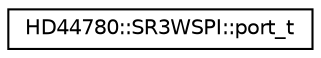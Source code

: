 digraph "Graphical Class Hierarchy"
{
  edge [fontname="Helvetica",fontsize="10",labelfontname="Helvetica",labelfontsize="10"];
  node [fontname="Helvetica",fontsize="10",shape=record];
  rankdir="LR";
  Node1 [label="HD44780::SR3WSPI::port_t",height=0.2,width=0.4,color="black", fillcolor="white", style="filled",URL="$d7/df0/unionHD44780_1_1SR3WSPI_1_1port__t.html"];
}
